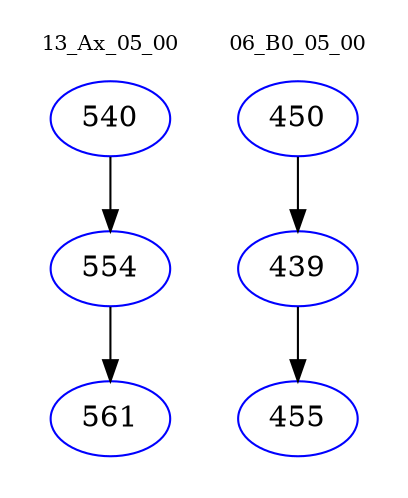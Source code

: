 digraph{
subgraph cluster_0 {
color = white
label = "13_Ax_05_00";
fontsize=10;
T0_540 [label="540", color="blue"]
T0_540 -> T0_554 [color="black"]
T0_554 [label="554", color="blue"]
T0_554 -> T0_561 [color="black"]
T0_561 [label="561", color="blue"]
}
subgraph cluster_1 {
color = white
label = "06_B0_05_00";
fontsize=10;
T1_450 [label="450", color="blue"]
T1_450 -> T1_439 [color="black"]
T1_439 [label="439", color="blue"]
T1_439 -> T1_455 [color="black"]
T1_455 [label="455", color="blue"]
}
}

